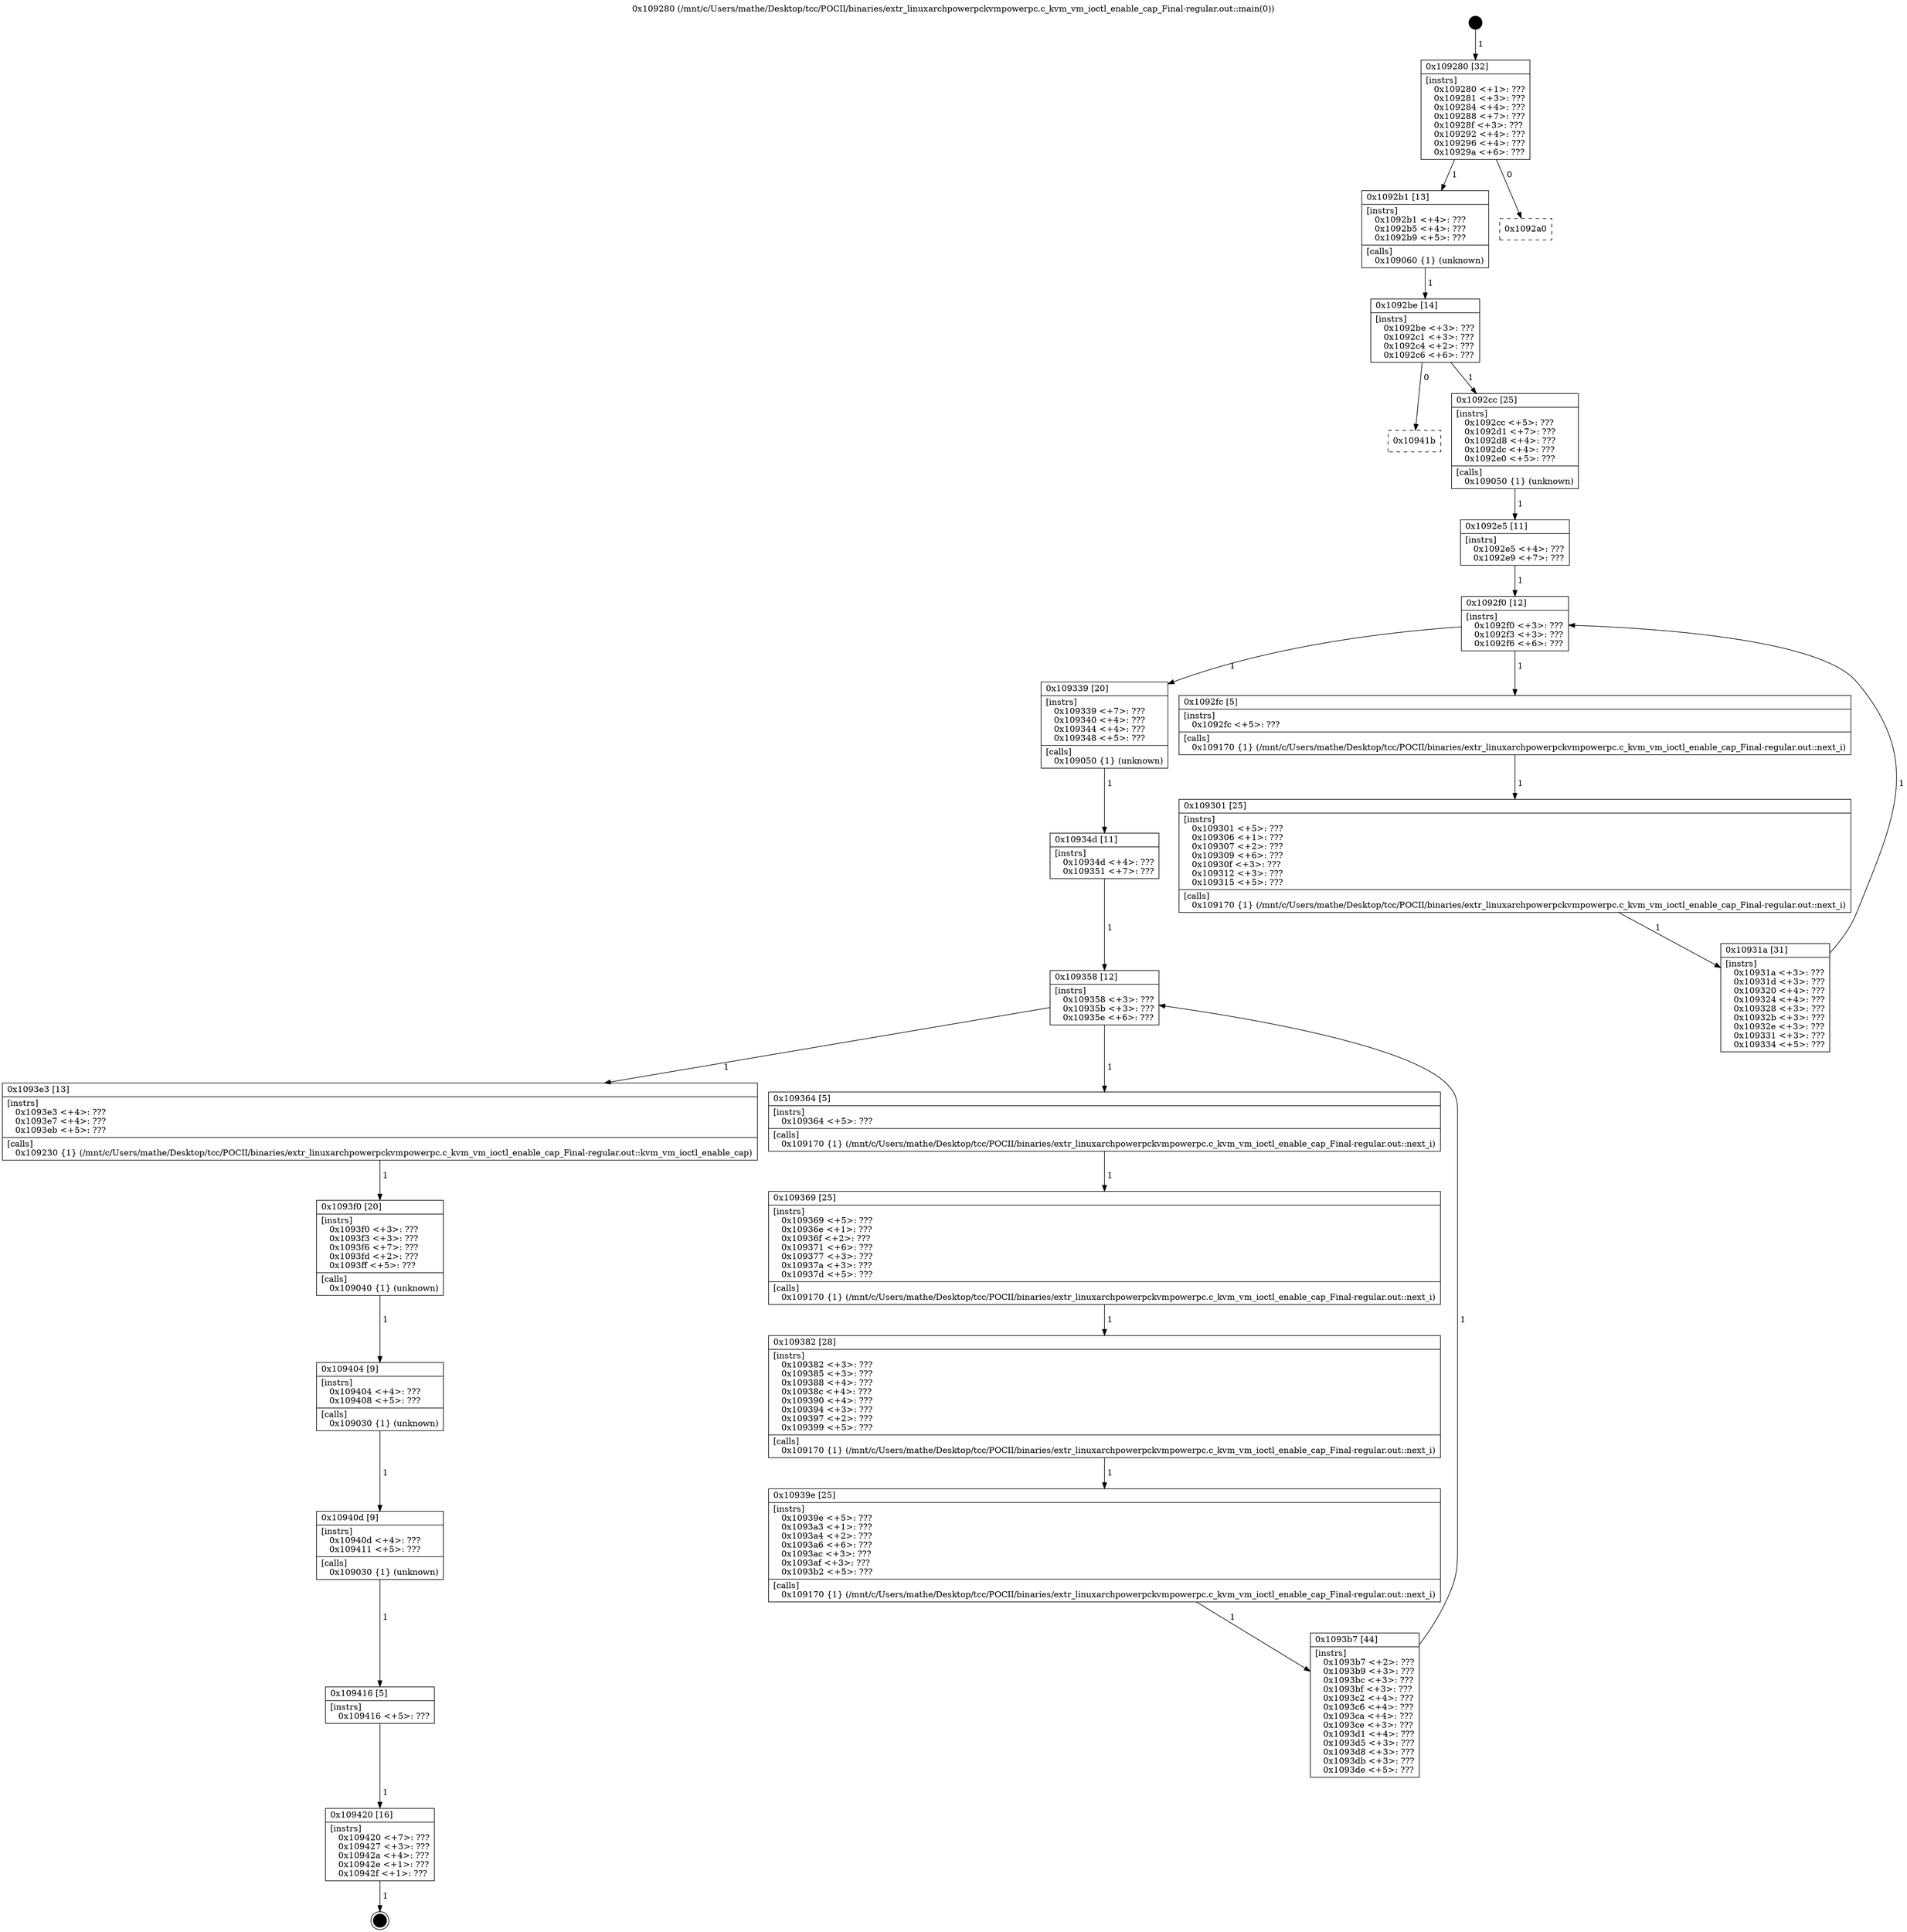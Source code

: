 digraph "0x109280" {
  label = "0x109280 (/mnt/c/Users/mathe/Desktop/tcc/POCII/binaries/extr_linuxarchpowerpckvmpowerpc.c_kvm_vm_ioctl_enable_cap_Final-regular.out::main(0))"
  labelloc = "t"
  node[shape=record]

  Entry [label="",width=0.3,height=0.3,shape=circle,fillcolor=black,style=filled]
  "0x109280" [label="{
     0x109280 [32]\l
     | [instrs]\l
     &nbsp;&nbsp;0x109280 \<+1\>: ???\l
     &nbsp;&nbsp;0x109281 \<+3\>: ???\l
     &nbsp;&nbsp;0x109284 \<+4\>: ???\l
     &nbsp;&nbsp;0x109288 \<+7\>: ???\l
     &nbsp;&nbsp;0x10928f \<+3\>: ???\l
     &nbsp;&nbsp;0x109292 \<+4\>: ???\l
     &nbsp;&nbsp;0x109296 \<+4\>: ???\l
     &nbsp;&nbsp;0x10929a \<+6\>: ???\l
  }"]
  "0x1092b1" [label="{
     0x1092b1 [13]\l
     | [instrs]\l
     &nbsp;&nbsp;0x1092b1 \<+4\>: ???\l
     &nbsp;&nbsp;0x1092b5 \<+4\>: ???\l
     &nbsp;&nbsp;0x1092b9 \<+5\>: ???\l
     | [calls]\l
     &nbsp;&nbsp;0x109060 \{1\} (unknown)\l
  }"]
  "0x1092a0" [label="{
     0x1092a0\l
  }", style=dashed]
  "0x1092be" [label="{
     0x1092be [14]\l
     | [instrs]\l
     &nbsp;&nbsp;0x1092be \<+3\>: ???\l
     &nbsp;&nbsp;0x1092c1 \<+3\>: ???\l
     &nbsp;&nbsp;0x1092c4 \<+2\>: ???\l
     &nbsp;&nbsp;0x1092c6 \<+6\>: ???\l
  }"]
  "0x10941b" [label="{
     0x10941b\l
  }", style=dashed]
  "0x1092cc" [label="{
     0x1092cc [25]\l
     | [instrs]\l
     &nbsp;&nbsp;0x1092cc \<+5\>: ???\l
     &nbsp;&nbsp;0x1092d1 \<+7\>: ???\l
     &nbsp;&nbsp;0x1092d8 \<+4\>: ???\l
     &nbsp;&nbsp;0x1092dc \<+4\>: ???\l
     &nbsp;&nbsp;0x1092e0 \<+5\>: ???\l
     | [calls]\l
     &nbsp;&nbsp;0x109050 \{1\} (unknown)\l
  }"]
  Exit [label="",width=0.3,height=0.3,shape=circle,fillcolor=black,style=filled,peripheries=2]
  "0x1092f0" [label="{
     0x1092f0 [12]\l
     | [instrs]\l
     &nbsp;&nbsp;0x1092f0 \<+3\>: ???\l
     &nbsp;&nbsp;0x1092f3 \<+3\>: ???\l
     &nbsp;&nbsp;0x1092f6 \<+6\>: ???\l
  }"]
  "0x109339" [label="{
     0x109339 [20]\l
     | [instrs]\l
     &nbsp;&nbsp;0x109339 \<+7\>: ???\l
     &nbsp;&nbsp;0x109340 \<+4\>: ???\l
     &nbsp;&nbsp;0x109344 \<+4\>: ???\l
     &nbsp;&nbsp;0x109348 \<+5\>: ???\l
     | [calls]\l
     &nbsp;&nbsp;0x109050 \{1\} (unknown)\l
  }"]
  "0x1092fc" [label="{
     0x1092fc [5]\l
     | [instrs]\l
     &nbsp;&nbsp;0x1092fc \<+5\>: ???\l
     | [calls]\l
     &nbsp;&nbsp;0x109170 \{1\} (/mnt/c/Users/mathe/Desktop/tcc/POCII/binaries/extr_linuxarchpowerpckvmpowerpc.c_kvm_vm_ioctl_enable_cap_Final-regular.out::next_i)\l
  }"]
  "0x109301" [label="{
     0x109301 [25]\l
     | [instrs]\l
     &nbsp;&nbsp;0x109301 \<+5\>: ???\l
     &nbsp;&nbsp;0x109306 \<+1\>: ???\l
     &nbsp;&nbsp;0x109307 \<+2\>: ???\l
     &nbsp;&nbsp;0x109309 \<+6\>: ???\l
     &nbsp;&nbsp;0x10930f \<+3\>: ???\l
     &nbsp;&nbsp;0x109312 \<+3\>: ???\l
     &nbsp;&nbsp;0x109315 \<+5\>: ???\l
     | [calls]\l
     &nbsp;&nbsp;0x109170 \{1\} (/mnt/c/Users/mathe/Desktop/tcc/POCII/binaries/extr_linuxarchpowerpckvmpowerpc.c_kvm_vm_ioctl_enable_cap_Final-regular.out::next_i)\l
  }"]
  "0x10931a" [label="{
     0x10931a [31]\l
     | [instrs]\l
     &nbsp;&nbsp;0x10931a \<+3\>: ???\l
     &nbsp;&nbsp;0x10931d \<+3\>: ???\l
     &nbsp;&nbsp;0x109320 \<+4\>: ???\l
     &nbsp;&nbsp;0x109324 \<+4\>: ???\l
     &nbsp;&nbsp;0x109328 \<+3\>: ???\l
     &nbsp;&nbsp;0x10932b \<+3\>: ???\l
     &nbsp;&nbsp;0x10932e \<+3\>: ???\l
     &nbsp;&nbsp;0x109331 \<+3\>: ???\l
     &nbsp;&nbsp;0x109334 \<+5\>: ???\l
  }"]
  "0x1092e5" [label="{
     0x1092e5 [11]\l
     | [instrs]\l
     &nbsp;&nbsp;0x1092e5 \<+4\>: ???\l
     &nbsp;&nbsp;0x1092e9 \<+7\>: ???\l
  }"]
  "0x109358" [label="{
     0x109358 [12]\l
     | [instrs]\l
     &nbsp;&nbsp;0x109358 \<+3\>: ???\l
     &nbsp;&nbsp;0x10935b \<+3\>: ???\l
     &nbsp;&nbsp;0x10935e \<+6\>: ???\l
  }"]
  "0x1093e3" [label="{
     0x1093e3 [13]\l
     | [instrs]\l
     &nbsp;&nbsp;0x1093e3 \<+4\>: ???\l
     &nbsp;&nbsp;0x1093e7 \<+4\>: ???\l
     &nbsp;&nbsp;0x1093eb \<+5\>: ???\l
     | [calls]\l
     &nbsp;&nbsp;0x109230 \{1\} (/mnt/c/Users/mathe/Desktop/tcc/POCII/binaries/extr_linuxarchpowerpckvmpowerpc.c_kvm_vm_ioctl_enable_cap_Final-regular.out::kvm_vm_ioctl_enable_cap)\l
  }"]
  "0x109364" [label="{
     0x109364 [5]\l
     | [instrs]\l
     &nbsp;&nbsp;0x109364 \<+5\>: ???\l
     | [calls]\l
     &nbsp;&nbsp;0x109170 \{1\} (/mnt/c/Users/mathe/Desktop/tcc/POCII/binaries/extr_linuxarchpowerpckvmpowerpc.c_kvm_vm_ioctl_enable_cap_Final-regular.out::next_i)\l
  }"]
  "0x109369" [label="{
     0x109369 [25]\l
     | [instrs]\l
     &nbsp;&nbsp;0x109369 \<+5\>: ???\l
     &nbsp;&nbsp;0x10936e \<+1\>: ???\l
     &nbsp;&nbsp;0x10936f \<+2\>: ???\l
     &nbsp;&nbsp;0x109371 \<+6\>: ???\l
     &nbsp;&nbsp;0x109377 \<+3\>: ???\l
     &nbsp;&nbsp;0x10937a \<+3\>: ???\l
     &nbsp;&nbsp;0x10937d \<+5\>: ???\l
     | [calls]\l
     &nbsp;&nbsp;0x109170 \{1\} (/mnt/c/Users/mathe/Desktop/tcc/POCII/binaries/extr_linuxarchpowerpckvmpowerpc.c_kvm_vm_ioctl_enable_cap_Final-regular.out::next_i)\l
  }"]
  "0x109382" [label="{
     0x109382 [28]\l
     | [instrs]\l
     &nbsp;&nbsp;0x109382 \<+3\>: ???\l
     &nbsp;&nbsp;0x109385 \<+3\>: ???\l
     &nbsp;&nbsp;0x109388 \<+4\>: ???\l
     &nbsp;&nbsp;0x10938c \<+4\>: ???\l
     &nbsp;&nbsp;0x109390 \<+4\>: ???\l
     &nbsp;&nbsp;0x109394 \<+3\>: ???\l
     &nbsp;&nbsp;0x109397 \<+2\>: ???\l
     &nbsp;&nbsp;0x109399 \<+5\>: ???\l
     | [calls]\l
     &nbsp;&nbsp;0x109170 \{1\} (/mnt/c/Users/mathe/Desktop/tcc/POCII/binaries/extr_linuxarchpowerpckvmpowerpc.c_kvm_vm_ioctl_enable_cap_Final-regular.out::next_i)\l
  }"]
  "0x10939e" [label="{
     0x10939e [25]\l
     | [instrs]\l
     &nbsp;&nbsp;0x10939e \<+5\>: ???\l
     &nbsp;&nbsp;0x1093a3 \<+1\>: ???\l
     &nbsp;&nbsp;0x1093a4 \<+2\>: ???\l
     &nbsp;&nbsp;0x1093a6 \<+6\>: ???\l
     &nbsp;&nbsp;0x1093ac \<+3\>: ???\l
     &nbsp;&nbsp;0x1093af \<+3\>: ???\l
     &nbsp;&nbsp;0x1093b2 \<+5\>: ???\l
     | [calls]\l
     &nbsp;&nbsp;0x109170 \{1\} (/mnt/c/Users/mathe/Desktop/tcc/POCII/binaries/extr_linuxarchpowerpckvmpowerpc.c_kvm_vm_ioctl_enable_cap_Final-regular.out::next_i)\l
  }"]
  "0x1093b7" [label="{
     0x1093b7 [44]\l
     | [instrs]\l
     &nbsp;&nbsp;0x1093b7 \<+2\>: ???\l
     &nbsp;&nbsp;0x1093b9 \<+3\>: ???\l
     &nbsp;&nbsp;0x1093bc \<+3\>: ???\l
     &nbsp;&nbsp;0x1093bf \<+3\>: ???\l
     &nbsp;&nbsp;0x1093c2 \<+4\>: ???\l
     &nbsp;&nbsp;0x1093c6 \<+4\>: ???\l
     &nbsp;&nbsp;0x1093ca \<+4\>: ???\l
     &nbsp;&nbsp;0x1093ce \<+3\>: ???\l
     &nbsp;&nbsp;0x1093d1 \<+4\>: ???\l
     &nbsp;&nbsp;0x1093d5 \<+3\>: ???\l
     &nbsp;&nbsp;0x1093d8 \<+3\>: ???\l
     &nbsp;&nbsp;0x1093db \<+3\>: ???\l
     &nbsp;&nbsp;0x1093de \<+5\>: ???\l
  }"]
  "0x10934d" [label="{
     0x10934d [11]\l
     | [instrs]\l
     &nbsp;&nbsp;0x10934d \<+4\>: ???\l
     &nbsp;&nbsp;0x109351 \<+7\>: ???\l
  }"]
  "0x1093f0" [label="{
     0x1093f0 [20]\l
     | [instrs]\l
     &nbsp;&nbsp;0x1093f0 \<+3\>: ???\l
     &nbsp;&nbsp;0x1093f3 \<+3\>: ???\l
     &nbsp;&nbsp;0x1093f6 \<+7\>: ???\l
     &nbsp;&nbsp;0x1093fd \<+2\>: ???\l
     &nbsp;&nbsp;0x1093ff \<+5\>: ???\l
     | [calls]\l
     &nbsp;&nbsp;0x109040 \{1\} (unknown)\l
  }"]
  "0x109404" [label="{
     0x109404 [9]\l
     | [instrs]\l
     &nbsp;&nbsp;0x109404 \<+4\>: ???\l
     &nbsp;&nbsp;0x109408 \<+5\>: ???\l
     | [calls]\l
     &nbsp;&nbsp;0x109030 \{1\} (unknown)\l
  }"]
  "0x10940d" [label="{
     0x10940d [9]\l
     | [instrs]\l
     &nbsp;&nbsp;0x10940d \<+4\>: ???\l
     &nbsp;&nbsp;0x109411 \<+5\>: ???\l
     | [calls]\l
     &nbsp;&nbsp;0x109030 \{1\} (unknown)\l
  }"]
  "0x109416" [label="{
     0x109416 [5]\l
     | [instrs]\l
     &nbsp;&nbsp;0x109416 \<+5\>: ???\l
  }"]
  "0x109420" [label="{
     0x109420 [16]\l
     | [instrs]\l
     &nbsp;&nbsp;0x109420 \<+7\>: ???\l
     &nbsp;&nbsp;0x109427 \<+3\>: ???\l
     &nbsp;&nbsp;0x10942a \<+4\>: ???\l
     &nbsp;&nbsp;0x10942e \<+1\>: ???\l
     &nbsp;&nbsp;0x10942f \<+1\>: ???\l
  }"]
  Entry -> "0x109280" [label=" 1"]
  "0x109280" -> "0x1092b1" [label=" 1"]
  "0x109280" -> "0x1092a0" [label=" 0"]
  "0x1092b1" -> "0x1092be" [label=" 1"]
  "0x1092be" -> "0x10941b" [label=" 0"]
  "0x1092be" -> "0x1092cc" [label=" 1"]
  "0x109420" -> Exit [label=" 1"]
  "0x1092cc" -> "0x1092e5" [label=" 1"]
  "0x1092f0" -> "0x109339" [label=" 1"]
  "0x1092f0" -> "0x1092fc" [label=" 1"]
  "0x1092fc" -> "0x109301" [label=" 1"]
  "0x109301" -> "0x10931a" [label=" 1"]
  "0x1092e5" -> "0x1092f0" [label=" 1"]
  "0x10931a" -> "0x1092f0" [label=" 1"]
  "0x109339" -> "0x10934d" [label=" 1"]
  "0x109358" -> "0x1093e3" [label=" 1"]
  "0x109358" -> "0x109364" [label=" 1"]
  "0x109364" -> "0x109369" [label=" 1"]
  "0x109369" -> "0x109382" [label=" 1"]
  "0x109382" -> "0x10939e" [label=" 1"]
  "0x10939e" -> "0x1093b7" [label=" 1"]
  "0x10934d" -> "0x109358" [label=" 1"]
  "0x1093b7" -> "0x109358" [label=" 1"]
  "0x1093e3" -> "0x1093f0" [label=" 1"]
  "0x1093f0" -> "0x109404" [label=" 1"]
  "0x109404" -> "0x10940d" [label=" 1"]
  "0x10940d" -> "0x109416" [label=" 1"]
  "0x109416" -> "0x109420" [label=" 1"]
}
